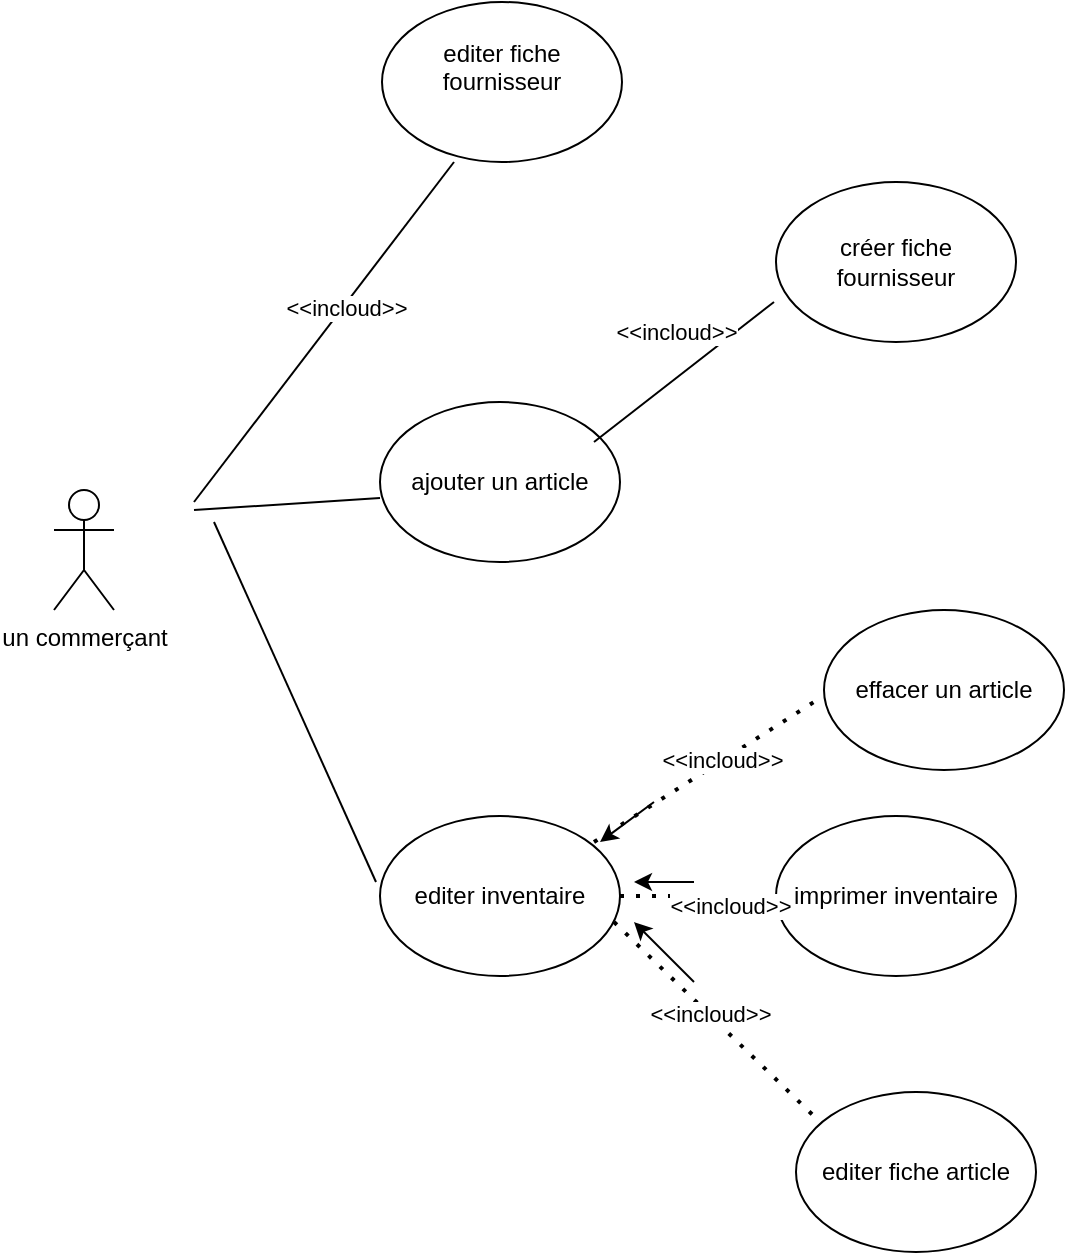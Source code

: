 <mxfile version="24.7.7">
  <diagram name="Page-1" id="bKiJTdQodb1KxArDgRjg">
    <mxGraphModel dx="1434" dy="774" grid="1" gridSize="10" guides="1" tooltips="1" connect="1" arrows="1" fold="1" page="1" pageScale="1" pageWidth="1169" pageHeight="827" math="0" shadow="0">
      <root>
        <mxCell id="0" />
        <mxCell id="1" parent="0" />
        <mxCell id="HvtVc9Fg8V6ejwQoCT5m-7" value="un commerçant" style="shape=umlActor;verticalLabelPosition=bottom;verticalAlign=top;html=1;outlineConnect=0;" vertex="1" parent="1">
          <mxGeometry x="80" y="354" width="30" height="60" as="geometry" />
        </mxCell>
        <mxCell id="HvtVc9Fg8V6ejwQoCT5m-10" value="&lt;div&gt;editer fiche fournisseur&lt;/div&gt;&lt;div&gt;&lt;br&gt;&lt;/div&gt;" style="ellipse;whiteSpace=wrap;html=1;" vertex="1" parent="1">
          <mxGeometry x="244" y="110" width="120" height="80" as="geometry" />
        </mxCell>
        <mxCell id="HvtVc9Fg8V6ejwQoCT5m-11" value="ajouter un article" style="ellipse;whiteSpace=wrap;html=1;" vertex="1" parent="1">
          <mxGeometry x="243" y="310" width="120" height="80" as="geometry" />
        </mxCell>
        <mxCell id="HvtVc9Fg8V6ejwQoCT5m-13" value="imprimer inventaire" style="ellipse;whiteSpace=wrap;html=1;" vertex="1" parent="1">
          <mxGeometry x="441" y="517" width="120" height="80" as="geometry" />
        </mxCell>
        <mxCell id="HvtVc9Fg8V6ejwQoCT5m-15" value="editer inventaire" style="ellipse;whiteSpace=wrap;html=1;" vertex="1" parent="1">
          <mxGeometry x="243" y="517" width="120" height="80" as="geometry" />
        </mxCell>
        <mxCell id="HvtVc9Fg8V6ejwQoCT5m-16" value="effacer un article" style="ellipse;whiteSpace=wrap;html=1;" vertex="1" parent="1">
          <mxGeometry x="465" y="414" width="120" height="80" as="geometry" />
        </mxCell>
        <mxCell id="HvtVc9Fg8V6ejwQoCT5m-17" value="editer fiche article" style="ellipse;whiteSpace=wrap;html=1;" vertex="1" parent="1">
          <mxGeometry x="451" y="655" width="120" height="80" as="geometry" />
        </mxCell>
        <mxCell id="HvtVc9Fg8V6ejwQoCT5m-23" value="" style="endArrow=none;html=1;rounded=0;" edge="1" parent="1">
          <mxGeometry width="50" height="50" relative="1" as="geometry">
            <mxPoint x="350" y="330" as="sourcePoint" />
            <mxPoint x="440" y="260" as="targetPoint" />
          </mxGeometry>
        </mxCell>
        <mxCell id="HvtVc9Fg8V6ejwQoCT5m-24" value="" style="endArrow=none;html=1;rounded=0;entryX=0;entryY=0.6;entryDx=0;entryDy=0;entryPerimeter=0;" edge="1" parent="1" target="HvtVc9Fg8V6ejwQoCT5m-11">
          <mxGeometry width="50" height="50" relative="1" as="geometry">
            <mxPoint x="150" y="364" as="sourcePoint" />
            <mxPoint x="250" y="354" as="targetPoint" />
          </mxGeometry>
        </mxCell>
        <mxCell id="HvtVc9Fg8V6ejwQoCT5m-25" value="" style="endArrow=none;html=1;rounded=0;" edge="1" parent="1">
          <mxGeometry width="50" height="50" relative="1" as="geometry">
            <mxPoint x="241" y="550" as="sourcePoint" />
            <mxPoint x="160" y="370" as="targetPoint" />
          </mxGeometry>
        </mxCell>
        <mxCell id="HvtVc9Fg8V6ejwQoCT5m-27" value="créer fiche fournisseur" style="ellipse;whiteSpace=wrap;html=1;" vertex="1" parent="1">
          <mxGeometry x="441" y="200" width="120" height="80" as="geometry" />
        </mxCell>
        <mxCell id="HvtVc9Fg8V6ejwQoCT5m-31" value="" style="endArrow=none;html=1;rounded=0;" edge="1" parent="1">
          <mxGeometry width="50" height="50" relative="1" as="geometry">
            <mxPoint x="150" y="360" as="sourcePoint" />
            <mxPoint x="280" y="190" as="targetPoint" />
          </mxGeometry>
        </mxCell>
        <mxCell id="HvtVc9Fg8V6ejwQoCT5m-39" value="&amp;lt;&amp;lt;incloud&amp;gt;&amp;gt;" style="edgeLabel;html=1;align=center;verticalAlign=middle;resizable=0;points=[];" vertex="1" connectable="0" parent="HvtVc9Fg8V6ejwQoCT5m-31">
          <mxGeometry x="0.154" y="-1" relative="1" as="geometry">
            <mxPoint as="offset" />
          </mxGeometry>
        </mxCell>
        <mxCell id="HvtVc9Fg8V6ejwQoCT5m-32" value="" style="endArrow=none;dashed=1;html=1;dashPattern=1 3;strokeWidth=2;rounded=0;" edge="1" parent="1">
          <mxGeometry width="50" height="50" relative="1" as="geometry">
            <mxPoint x="350" y="530" as="sourcePoint" />
            <mxPoint x="460" y="460" as="targetPoint" />
          </mxGeometry>
        </mxCell>
        <mxCell id="HvtVc9Fg8V6ejwQoCT5m-33" value="" style="endArrow=none;dashed=1;html=1;dashPattern=1 3;strokeWidth=2;rounded=0;entryX=0;entryY=0.5;entryDx=0;entryDy=0;exitX=1;exitY=0.5;exitDx=0;exitDy=0;" edge="1" parent="1" source="HvtVc9Fg8V6ejwQoCT5m-15" target="HvtVc9Fg8V6ejwQoCT5m-13">
          <mxGeometry width="50" height="50" relative="1" as="geometry">
            <mxPoint x="357" y="540" as="sourcePoint" />
            <mxPoint x="470" y="470" as="targetPoint" />
          </mxGeometry>
        </mxCell>
        <mxCell id="HvtVc9Fg8V6ejwQoCT5m-34" value="" style="endArrow=none;dashed=1;html=1;dashPattern=1 3;strokeWidth=2;rounded=0;" edge="1" parent="1">
          <mxGeometry width="50" height="50" relative="1" as="geometry">
            <mxPoint x="360" y="570" as="sourcePoint" />
            <mxPoint x="463" y="670" as="targetPoint" />
          </mxGeometry>
        </mxCell>
        <mxCell id="HvtVc9Fg8V6ejwQoCT5m-36" value="" style="endArrow=classic;html=1;rounded=0;" edge="1" parent="1">
          <mxGeometry width="50" height="50" relative="1" as="geometry">
            <mxPoint x="380" y="510" as="sourcePoint" />
            <mxPoint x="353" y="530" as="targetPoint" />
          </mxGeometry>
        </mxCell>
        <mxCell id="HvtVc9Fg8V6ejwQoCT5m-37" value="" style="endArrow=classic;html=1;rounded=0;" edge="1" parent="1">
          <mxGeometry width="50" height="50" relative="1" as="geometry">
            <mxPoint x="400" y="550" as="sourcePoint" />
            <mxPoint x="370" y="550" as="targetPoint" />
          </mxGeometry>
        </mxCell>
        <mxCell id="HvtVc9Fg8V6ejwQoCT5m-38" value="" style="endArrow=classic;html=1;rounded=0;" edge="1" parent="1">
          <mxGeometry width="50" height="50" relative="1" as="geometry">
            <mxPoint x="400" y="600" as="sourcePoint" />
            <mxPoint x="370" y="570" as="targetPoint" />
          </mxGeometry>
        </mxCell>
        <mxCell id="HvtVc9Fg8V6ejwQoCT5m-40" value="&amp;lt;&amp;lt;incloud&amp;gt;&amp;gt;" style="edgeLabel;html=1;align=center;verticalAlign=middle;resizable=0;points=[];" vertex="1" connectable="0" parent="1">
          <mxGeometry x="240.122" y="263.948" as="geometry">
            <mxPoint x="151" y="11" as="offset" />
          </mxGeometry>
        </mxCell>
        <mxCell id="HvtVc9Fg8V6ejwQoCT5m-41" value="&amp;lt;&amp;lt;incloud&amp;gt;&amp;gt;" style="edgeLabel;html=1;align=center;verticalAlign=middle;resizable=0;points=[];" vertex="1" connectable="0" parent="1">
          <mxGeometry x="250.122" y="273.948" as="geometry">
            <mxPoint x="164" y="215" as="offset" />
          </mxGeometry>
        </mxCell>
        <mxCell id="HvtVc9Fg8V6ejwQoCT5m-42" value="&amp;lt;&amp;lt;incloud&amp;gt;&amp;gt;" style="edgeLabel;html=1;align=center;verticalAlign=middle;resizable=0;points=[];" vertex="1" connectable="0" parent="1">
          <mxGeometry x="260.122" y="283.948" as="geometry">
            <mxPoint x="158" y="278" as="offset" />
          </mxGeometry>
        </mxCell>
        <mxCell id="HvtVc9Fg8V6ejwQoCT5m-43" value="&amp;lt;&amp;lt;incloud&amp;gt;&amp;gt;" style="edgeLabel;html=1;align=center;verticalAlign=middle;resizable=0;points=[];" vertex="1" connectable="0" parent="1">
          <mxGeometry x="270.122" y="293.948" as="geometry">
            <mxPoint x="138" y="322" as="offset" />
          </mxGeometry>
        </mxCell>
      </root>
    </mxGraphModel>
  </diagram>
</mxfile>
